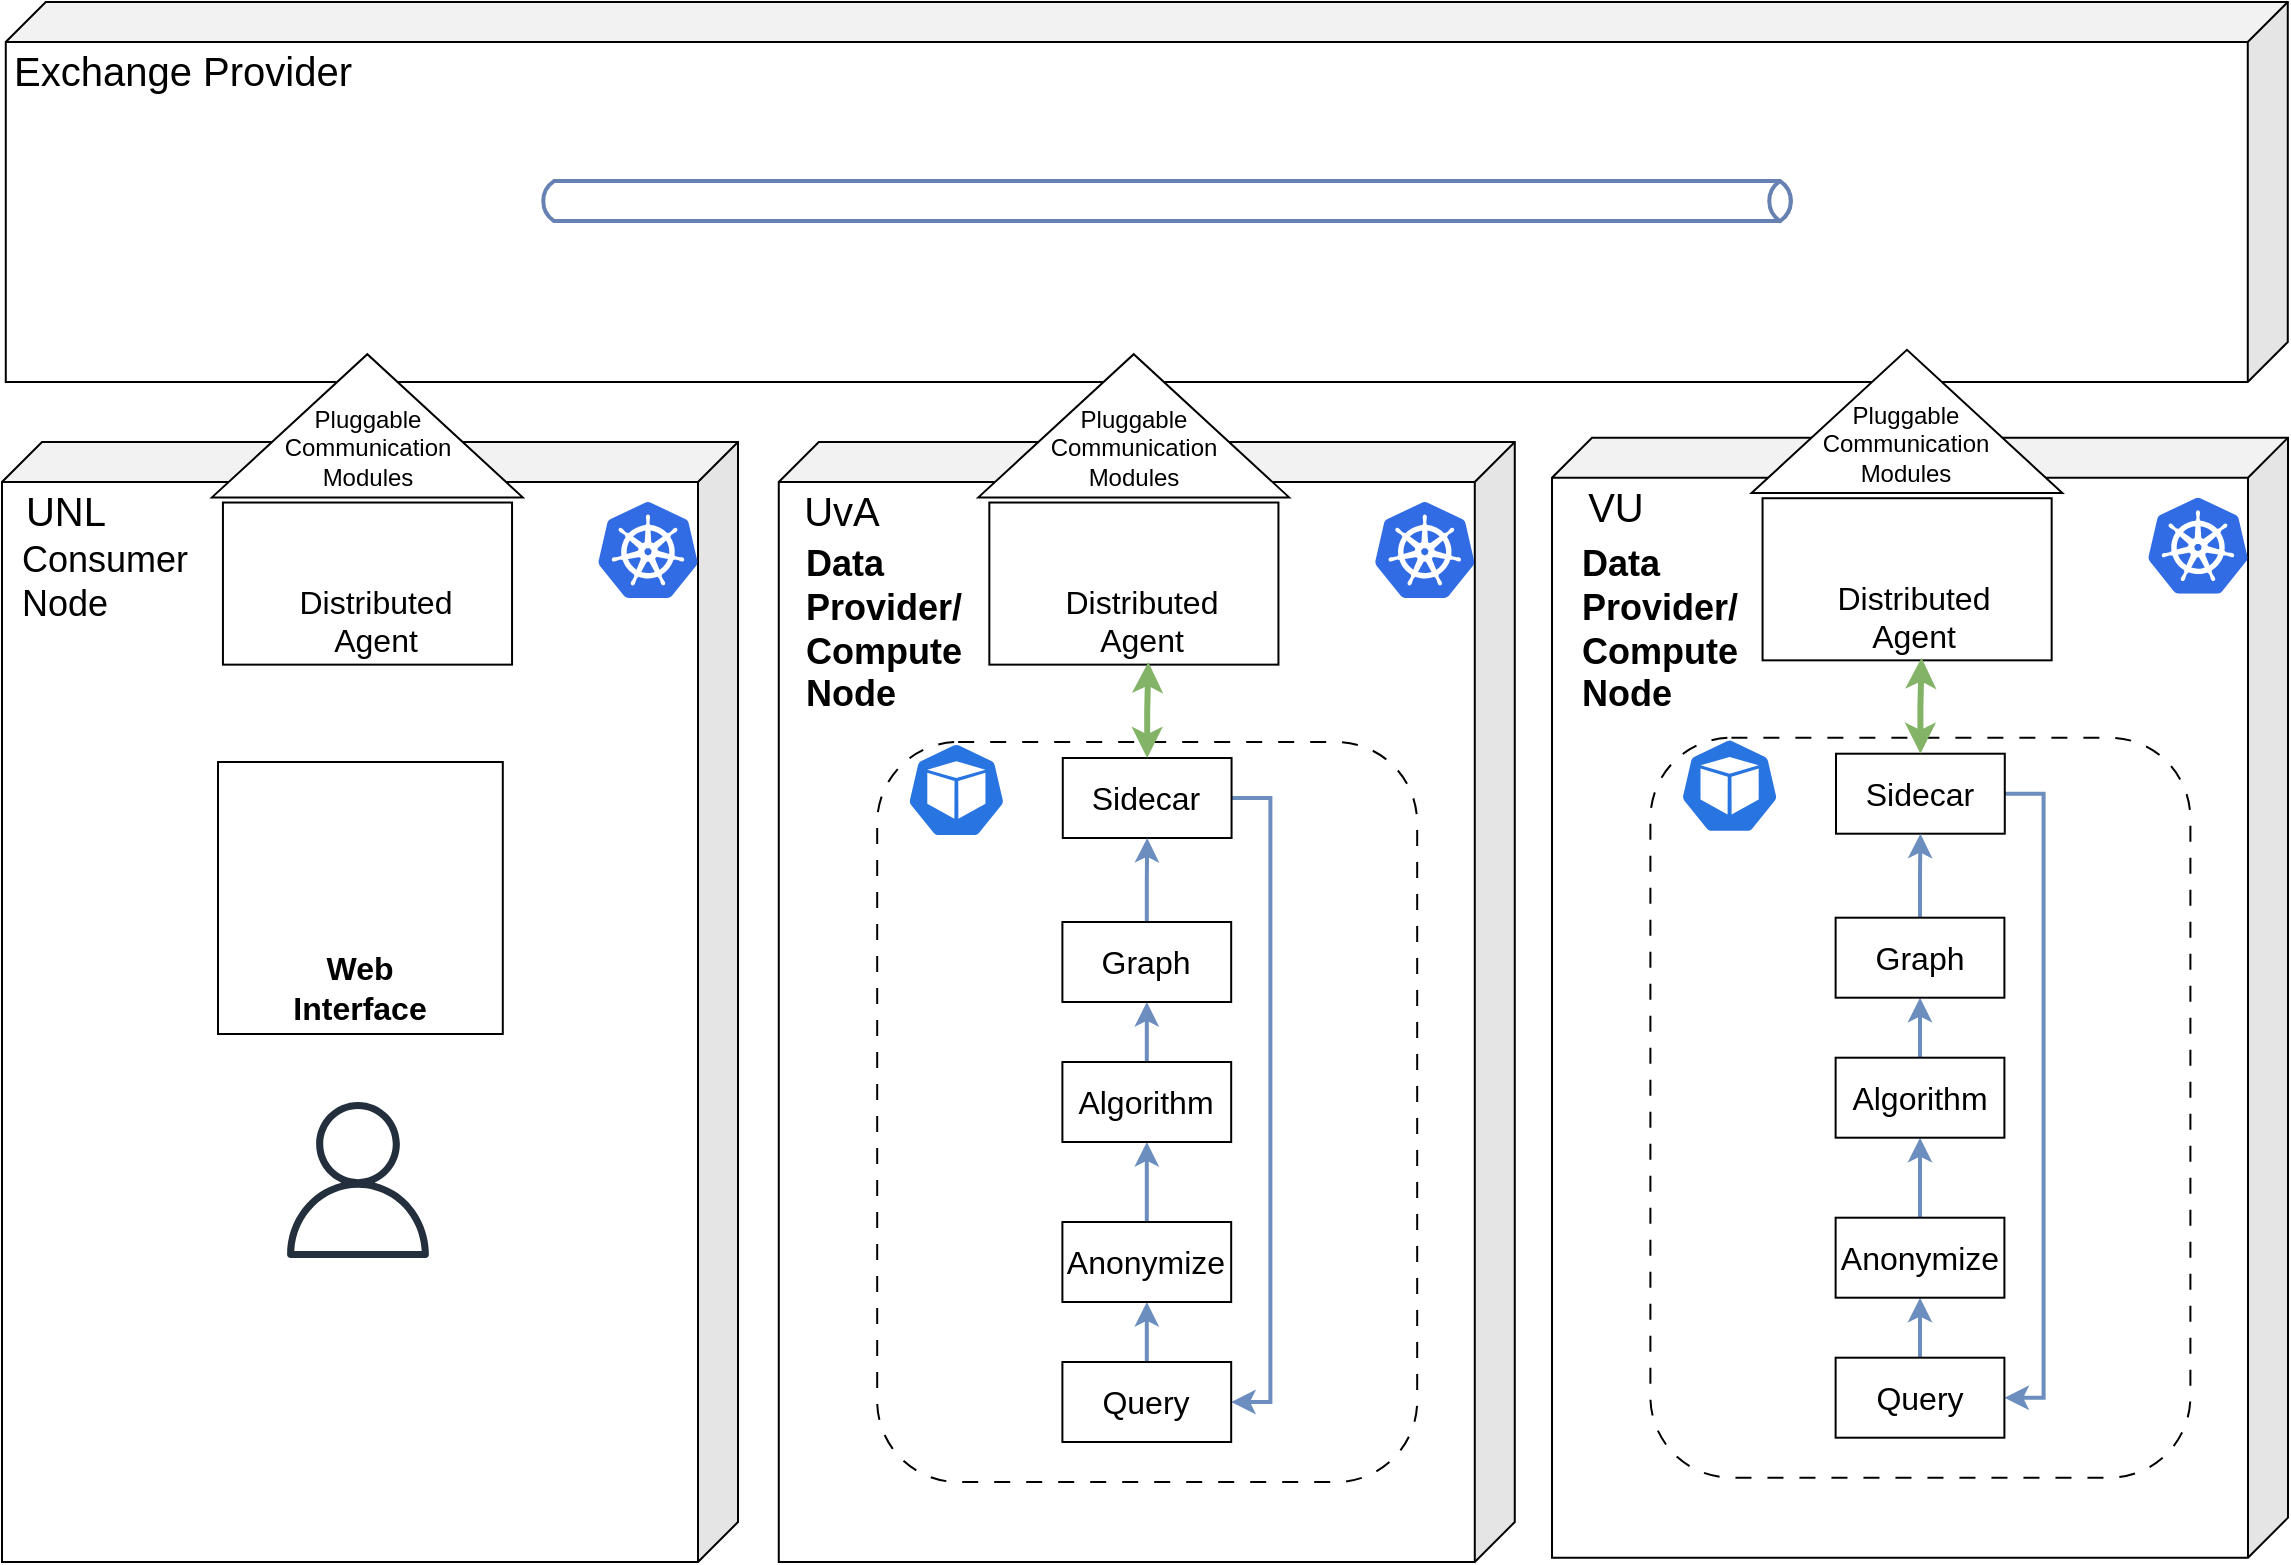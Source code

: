 <mxfile version="22.0.2" type="device">
  <diagram name="Page-1" id="VWLyBR6WL_vDLK74GmtO">
    <mxGraphModel dx="1200" dy="813" grid="1" gridSize="10" guides="1" tooltips="1" connect="1" arrows="1" fold="1" page="1" pageScale="1" pageWidth="1169" pageHeight="827" math="0" shadow="0">
      <root>
        <mxCell id="0" />
        <object label="full" id="4W7vb-_gK_N_zVpGkKDe-186">
          <mxCell parent="0" />
        </object>
        <mxCell id="4W7vb-_gK_N_zVpGkKDe-187" value="" style="group;movable=1;resizable=1;rotatable=1;deletable=1;editable=1;locked=0;connectable=1;" parent="4W7vb-_gK_N_zVpGkKDe-186" vertex="1" connectable="0">
          <mxGeometry x="13.89" y="20" width="1141" height="190" as="geometry" />
        </mxCell>
        <mxCell id="4W7vb-_gK_N_zVpGkKDe-188" value="" style="shape=cube;whiteSpace=wrap;html=1;boundedLbl=1;backgroundOutline=1;darkOpacity=0.05;darkOpacity2=0.1;flipH=1;" parent="4W7vb-_gK_N_zVpGkKDe-187" vertex="1">
          <mxGeometry width="1141" height="190" as="geometry" />
        </mxCell>
        <mxCell id="4W7vb-_gK_N_zVpGkKDe-189" value="&lt;font style=&quot;font-size: 20px;&quot;&gt;Exchange Provider&lt;/font&gt;" style="text;html=1;strokeColor=none;fillColor=none;align=center;verticalAlign=middle;whiteSpace=wrap;rounded=0;" parent="4W7vb-_gK_N_zVpGkKDe-187" vertex="1">
          <mxGeometry y="30.003" width="177.112" height="7.308" as="geometry" />
        </mxCell>
        <mxCell id="4W7vb-_gK_N_zVpGkKDe-191" value="" style="group;movable=1;resizable=1;rotatable=1;deletable=1;editable=1;locked=0;connectable=1;" parent="4W7vb-_gK_N_zVpGkKDe-187" vertex="1" connectable="0">
          <mxGeometry x="266.11" y="78.24" width="629" height="71.76" as="geometry" />
        </mxCell>
        <mxCell id="4W7vb-_gK_N_zVpGkKDe-192" value="" style="shape=image;verticalLabelPosition=bottom;labelBackgroundColor=default;verticalAlign=top;aspect=fixed;imageAspect=0;image=https://irt-website-cms.azurewebsites.net/media/original_images/RabbitMQ-Logo.wine.png;" parent="4W7vb-_gK_N_zVpGkKDe-191" vertex="1">
          <mxGeometry x="210" y="37.94" width="138.846" height="29.275" as="geometry" />
        </mxCell>
        <mxCell id="4W7vb-_gK_N_zVpGkKDe-195" value="" style="html=1;outlineConnect=0;fillColor=none;strokeColor=#6881B3;gradientColor=none;gradientDirection=north;strokeWidth=2;shape=mxgraph.networks.bus;gradientColor=none;gradientDirection=north;fontColor=#ffffff;perimeter=backbonePerimeter;backboneSize=20;movable=1;resizable=1;rotatable=1;deletable=1;editable=1;locked=0;connectable=1;" parent="4W7vb-_gK_N_zVpGkKDe-187" vertex="1">
          <mxGeometry x="266.11" y="70.0" width="629" height="59.096" as="geometry" />
        </mxCell>
        <mxCell id="4W7vb-_gK_N_zVpGkKDe-214" value="" style="shape=cube;whiteSpace=wrap;html=1;boundedLbl=1;backgroundOutline=1;darkOpacity=0.05;darkOpacity2=0.1;flipH=1;" parent="4W7vb-_gK_N_zVpGkKDe-186" vertex="1">
          <mxGeometry x="12" y="240" width="368" height="560" as="geometry" />
        </mxCell>
        <mxCell id="4W7vb-_gK_N_zVpGkKDe-218" value="&lt;font style=&quot;font-size: 20px;&quot;&gt;UNL&lt;/font&gt;" style="text;html=1;strokeColor=none;fillColor=none;align=center;verticalAlign=middle;whiteSpace=wrap;rounded=0;" parent="4W7vb-_gK_N_zVpGkKDe-186" vertex="1">
          <mxGeometry x="21.88" y="270" width="44.11" height="7.31" as="geometry" />
        </mxCell>
        <mxCell id="4W7vb-_gK_N_zVpGkKDe-239" value="" style="image;sketch=0;aspect=fixed;html=1;points=[];align=center;fontSize=12;image=img/lib/mscae/Kubernetes.svg;" parent="4W7vb-_gK_N_zVpGkKDe-186" vertex="1">
          <mxGeometry x="310" y="270" width="50" height="48" as="geometry" />
        </mxCell>
        <mxCell id="T8rqHu9YziMsXCaHmrip-1" value="&lt;span style=&quot;font-weight: normal; font-size: 18px;&quot;&gt;&lt;font style=&quot;font-size: 18px;&quot;&gt;Consumer&lt;br style=&quot;font-size: 18px;&quot;&gt;Node&lt;/font&gt;&lt;/span&gt;" style="text;html=1;align=left;verticalAlign=middle;resizable=0;points=[];autosize=1;strokeColor=none;fillColor=none;fontStyle=1;fontSize=18;" parent="4W7vb-_gK_N_zVpGkKDe-186" vertex="1">
          <mxGeometry x="19.88" y="280.14" width="110" height="60" as="geometry" />
        </mxCell>
        <mxCell id="4W7vb-_gK_N_zVpGkKDe-215" value="" style="group" parent="4W7vb-_gK_N_zVpGkKDe-186" vertex="1" connectable="0">
          <mxGeometry x="120.96" y="194.15" width="147.407" height="75.483" as="geometry" />
        </mxCell>
        <mxCell id="4W7vb-_gK_N_zVpGkKDe-216" value="" style="triangle;whiteSpace=wrap;html=1;rotation=-90;" parent="4W7vb-_gK_N_zVpGkKDe-215" vertex="1">
          <mxGeometry x="37.905" y="-39.961" width="71.598" height="155.406" as="geometry" />
        </mxCell>
        <mxCell id="4W7vb-_gK_N_zVpGkKDe-217" value="&lt;font style=&quot;font-size: 12px;&quot;&gt;Pluggable&lt;br&gt;Communication Modules&lt;/font&gt;" style="text;html=1;strokeColor=none;fillColor=none;align=center;verticalAlign=middle;whiteSpace=wrap;rounded=0;" parent="4W7vb-_gK_N_zVpGkKDe-215" vertex="1">
          <mxGeometry x="49.641" y="36.367" width="48.133" height="25.372" as="geometry" />
        </mxCell>
        <mxCell id="4W7vb-_gK_N_zVpGkKDe-229" value="" style="group" parent="4W7vb-_gK_N_zVpGkKDe-186" vertex="1" connectable="0">
          <mxGeometry x="150.546" y="268.576" width="120.484" height="84.574" as="geometry" />
        </mxCell>
        <mxCell id="4W7vb-_gK_N_zVpGkKDe-230" value="" style="shape=image;verticalLabelPosition=bottom;labelBackgroundColor=default;verticalAlign=top;aspect=fixed;imageAspect=0;image=https://download.logo.wine/logo/Go_(programming_language)/Go_(programming_language)-Logo.wine.png;fontSize=16;" parent="4W7vb-_gK_N_zVpGkKDe-229" vertex="1">
          <mxGeometry width="82.227" height="54.815" as="geometry" />
        </mxCell>
        <mxCell id="4W7vb-_gK_N_zVpGkKDe-232" value="" style="rounded=0;whiteSpace=wrap;html=1;fontColor=#000000;labelBackgroundColor=none;fillColor=none;" parent="4W7vb-_gK_N_zVpGkKDe-229" vertex="1">
          <mxGeometry x="-28.077" y="1.691" width="144.551" height="81.056" as="geometry" />
        </mxCell>
        <mxCell id="4W7vb-_gK_N_zVpGkKDe-231" value="&lt;span style=&quot;font-size: 16px; background-color: rgb(255, 255, 255);&quot;&gt;Distributed Agent&lt;/span&gt;" style="text;whiteSpace=wrap;html=1;align=center;" parent="4W7vb-_gK_N_zVpGkKDe-229" vertex="1">
          <mxGeometry x="8.022" y="35.287" width="80.221" height="42.287" as="geometry" />
        </mxCell>
        <mxCell id="T8rqHu9YziMsXCaHmrip-8" value="" style="rounded=0;whiteSpace=wrap;html=1;fontColor=#000000;labelBackgroundColor=none;fillColor=none;" parent="4W7vb-_gK_N_zVpGkKDe-186" vertex="1">
          <mxGeometry x="120" y="400" width="142.4" height="136" as="geometry" />
        </mxCell>
        <mxCell id="T8rqHu9YziMsXCaHmrip-9" value="" style="shape=cube;whiteSpace=wrap;html=1;boundedLbl=1;backgroundOutline=1;darkOpacity=0.05;darkOpacity2=0.1;flipH=1;" parent="4W7vb-_gK_N_zVpGkKDe-186" vertex="1">
          <mxGeometry x="400.39" y="240" width="368" height="560" as="geometry" />
        </mxCell>
        <mxCell id="T8rqHu9YziMsXCaHmrip-10" value="&lt;font style=&quot;font-size: 20px;&quot;&gt;UvA&lt;/font&gt;" style="text;html=1;strokeColor=none;fillColor=none;align=center;verticalAlign=middle;whiteSpace=wrap;rounded=0;" parent="4W7vb-_gK_N_zVpGkKDe-186" vertex="1">
          <mxGeometry x="410.27" y="270" width="44.11" height="7.31" as="geometry" />
        </mxCell>
        <mxCell id="T8rqHu9YziMsXCaHmrip-11" value="" style="image;sketch=0;aspect=fixed;html=1;points=[];align=center;fontSize=12;image=img/lib/mscae/Kubernetes.svg;" parent="4W7vb-_gK_N_zVpGkKDe-186" vertex="1">
          <mxGeometry x="698.39" y="270" width="50" height="48" as="geometry" />
        </mxCell>
        <mxCell id="T8rqHu9YziMsXCaHmrip-12" value="" style="sketch=0;html=1;dashed=0;whitespace=wrap;fillColor=#2875E2;strokeColor=#ffffff;points=[[0.005,0.63,0],[0.1,0.2,0],[0.9,0.2,0],[0.5,0,0],[0.995,0.63,0],[0.72,0.99,0],[0.5,1,0],[0.28,0.99,0]];verticalLabelPosition=bottom;align=center;verticalAlign=top;shape=mxgraph.kubernetes.icon;prIcon=pod" parent="4W7vb-_gK_N_zVpGkKDe-186" vertex="1">
          <mxGeometry x="464.19" y="390" width="50" height="48" as="geometry" />
        </mxCell>
        <mxCell id="T8rqHu9YziMsXCaHmrip-15" value="&lt;span style=&quot;&quot;&gt;&lt;font style=&quot;font-size: 18px;&quot;&gt;Data&lt;br&gt;Provider/&lt;br&gt;Compute&lt;br style=&quot;&quot;&gt;Node&lt;/font&gt;&lt;/span&gt;" style="text;html=1;align=left;verticalAlign=middle;resizable=0;points=[];autosize=1;strokeColor=none;fillColor=none;fontStyle=1;fontSize=18;" parent="4W7vb-_gK_N_zVpGkKDe-186" vertex="1">
          <mxGeometry x="412.27" y="284.14" width="100" height="100" as="geometry" />
        </mxCell>
        <mxCell id="T8rqHu9YziMsXCaHmrip-16" value="" style="group" parent="4W7vb-_gK_N_zVpGkKDe-186" vertex="1" connectable="0">
          <mxGeometry x="518.96" y="194.15" width="147.407" height="75.483" as="geometry" />
        </mxCell>
        <mxCell id="T8rqHu9YziMsXCaHmrip-17" value="" style="triangle;whiteSpace=wrap;html=1;rotation=-90;" parent="T8rqHu9YziMsXCaHmrip-16" vertex="1">
          <mxGeometry x="23.105" y="-39.961" width="71.598" height="155.406" as="geometry" />
        </mxCell>
        <mxCell id="T8rqHu9YziMsXCaHmrip-18" value="&lt;font style=&quot;font-size: 12px;&quot;&gt;Pluggable&lt;br&gt;Communication Modules&lt;/font&gt;" style="text;html=1;strokeColor=none;fillColor=none;align=center;verticalAlign=middle;whiteSpace=wrap;rounded=0;" parent="T8rqHu9YziMsXCaHmrip-16" vertex="1">
          <mxGeometry x="34.841" y="36.367" width="48.133" height="25.372" as="geometry" />
        </mxCell>
        <mxCell id="T8rqHu9YziMsXCaHmrip-19" value="" style="group" parent="4W7vb-_gK_N_zVpGkKDe-186" vertex="1" connectable="0">
          <mxGeometry x="533.746" y="268.576" width="120.484" height="84.574" as="geometry" />
        </mxCell>
        <mxCell id="T8rqHu9YziMsXCaHmrip-20" value="" style="shape=image;verticalLabelPosition=bottom;labelBackgroundColor=default;verticalAlign=top;aspect=fixed;imageAspect=0;image=https://download.logo.wine/logo/Go_(programming_language)/Go_(programming_language)-Logo.wine.png;fontSize=16;" parent="T8rqHu9YziMsXCaHmrip-19" vertex="1">
          <mxGeometry width="82.227" height="54.815" as="geometry" />
        </mxCell>
        <mxCell id="T8rqHu9YziMsXCaHmrip-21" value="" style="rounded=0;whiteSpace=wrap;html=1;fontColor=#000000;labelBackgroundColor=none;fillColor=none;" parent="T8rqHu9YziMsXCaHmrip-19" vertex="1">
          <mxGeometry x="-28.077" y="1.691" width="144.551" height="81.056" as="geometry" />
        </mxCell>
        <mxCell id="T8rqHu9YziMsXCaHmrip-22" value="&lt;span style=&quot;font-size: 16px; background-color: rgb(255, 255, 255);&quot;&gt;Distributed Agent&lt;/span&gt;" style="text;whiteSpace=wrap;html=1;align=center;" parent="T8rqHu9YziMsXCaHmrip-19" vertex="1">
          <mxGeometry x="8.022" y="35.287" width="80.221" height="42.287" as="geometry" />
        </mxCell>
        <mxCell id="T8rqHu9YziMsXCaHmrip-24" value="" style="rounded=1;whiteSpace=wrap;html=1;fillColor=none;dashed=1;dashPattern=8 8;" parent="4W7vb-_gK_N_zVpGkKDe-186" vertex="1">
          <mxGeometry x="449.59" y="390" width="270" height="370" as="geometry" />
        </mxCell>
        <mxCell id="T8rqHu9YziMsXCaHmrip-34" style="edgeStyle=orthogonalEdgeStyle;rounded=0;orthogonalLoop=1;jettySize=auto;html=1;entryX=1;entryY=0.5;entryDx=0;entryDy=0;fillColor=#dae8fc;strokeColor=#6c8ebf;strokeWidth=2;" parent="4W7vb-_gK_N_zVpGkKDe-186" source="T8rqHu9YziMsXCaHmrip-25" target="T8rqHu9YziMsXCaHmrip-26" edge="1">
          <mxGeometry relative="1" as="geometry">
            <Array as="points">
              <mxPoint x="646.2" y="418" />
              <mxPoint x="646.2" y="720" />
            </Array>
          </mxGeometry>
        </mxCell>
        <mxCell id="T8rqHu9YziMsXCaHmrip-25" value="&lt;font style=&quot;font-size: 16px;&quot;&gt;Sidecar&lt;/font&gt;" style="rounded=0;whiteSpace=wrap;html=1;" parent="4W7vb-_gK_N_zVpGkKDe-186" vertex="1">
          <mxGeometry x="542.39" y="398" width="84.39" height="40" as="geometry" />
        </mxCell>
        <mxCell id="T8rqHu9YziMsXCaHmrip-30" style="edgeStyle=orthogonalEdgeStyle;rounded=0;orthogonalLoop=1;jettySize=auto;html=1;entryX=0.5;entryY=1;entryDx=0;entryDy=0;fillColor=#dae8fc;strokeColor=#6c8ebf;strokeWidth=2;" parent="4W7vb-_gK_N_zVpGkKDe-186" source="T8rqHu9YziMsXCaHmrip-26" target="T8rqHu9YziMsXCaHmrip-27" edge="1">
          <mxGeometry relative="1" as="geometry" />
        </mxCell>
        <mxCell id="T8rqHu9YziMsXCaHmrip-26" value="&lt;font style=&quot;font-size: 16px;&quot;&gt;Query&lt;/font&gt;" style="rounded=0;whiteSpace=wrap;html=1;" parent="4W7vb-_gK_N_zVpGkKDe-186" vertex="1">
          <mxGeometry x="542.2" y="700" width="84.39" height="40" as="geometry" />
        </mxCell>
        <mxCell id="T8rqHu9YziMsXCaHmrip-31" style="edgeStyle=orthogonalEdgeStyle;rounded=0;orthogonalLoop=1;jettySize=auto;html=1;entryX=0.5;entryY=1;entryDx=0;entryDy=0;fillColor=#dae8fc;strokeColor=#6c8ebf;strokeWidth=2;" parent="4W7vb-_gK_N_zVpGkKDe-186" source="T8rqHu9YziMsXCaHmrip-27" target="T8rqHu9YziMsXCaHmrip-28" edge="1">
          <mxGeometry relative="1" as="geometry" />
        </mxCell>
        <mxCell id="T8rqHu9YziMsXCaHmrip-27" value="&lt;font style=&quot;font-size: 16px;&quot;&gt;Anonymize&lt;/font&gt;" style="rounded=0;whiteSpace=wrap;html=1;" parent="4W7vb-_gK_N_zVpGkKDe-186" vertex="1">
          <mxGeometry x="542.2" y="630" width="84.39" height="40" as="geometry" />
        </mxCell>
        <mxCell id="T8rqHu9YziMsXCaHmrip-32" style="edgeStyle=orthogonalEdgeStyle;rounded=0;orthogonalLoop=1;jettySize=auto;html=1;entryX=0.5;entryY=1;entryDx=0;entryDy=0;fillColor=#dae8fc;strokeColor=#6c8ebf;strokeWidth=2;" parent="4W7vb-_gK_N_zVpGkKDe-186" source="T8rqHu9YziMsXCaHmrip-28" target="T8rqHu9YziMsXCaHmrip-29" edge="1">
          <mxGeometry relative="1" as="geometry" />
        </mxCell>
        <mxCell id="T8rqHu9YziMsXCaHmrip-28" value="&lt;font style=&quot;font-size: 16px;&quot;&gt;Algorithm&lt;/font&gt;" style="rounded=0;whiteSpace=wrap;html=1;" parent="4W7vb-_gK_N_zVpGkKDe-186" vertex="1">
          <mxGeometry x="542.2" y="550" width="84.39" height="40" as="geometry" />
        </mxCell>
        <mxCell id="T8rqHu9YziMsXCaHmrip-33" style="edgeStyle=orthogonalEdgeStyle;rounded=0;orthogonalLoop=1;jettySize=auto;html=1;fillColor=#dae8fc;strokeColor=#6c8ebf;strokeWidth=2;" parent="4W7vb-_gK_N_zVpGkKDe-186" source="T8rqHu9YziMsXCaHmrip-29" target="T8rqHu9YziMsXCaHmrip-25" edge="1">
          <mxGeometry relative="1" as="geometry" />
        </mxCell>
        <mxCell id="T8rqHu9YziMsXCaHmrip-29" value="&lt;font style=&quot;font-size: 16px;&quot;&gt;Graph&lt;/font&gt;" style="rounded=0;whiteSpace=wrap;html=1;" parent="4W7vb-_gK_N_zVpGkKDe-186" vertex="1">
          <mxGeometry x="542.2" y="480" width="84.39" height="40" as="geometry" />
        </mxCell>
        <mxCell id="T8rqHu9YziMsXCaHmrip-35" style="edgeStyle=orthogonalEdgeStyle;rounded=0;orthogonalLoop=1;jettySize=auto;html=1;entryX=0.55;entryY=0.984;entryDx=0;entryDy=0;entryPerimeter=0;startArrow=classic;startFill=1;strokeWidth=3;fillColor=#d5e8d4;strokeColor=#82b366;" parent="4W7vb-_gK_N_zVpGkKDe-186" source="T8rqHu9YziMsXCaHmrip-25" target="T8rqHu9YziMsXCaHmrip-21" edge="1">
          <mxGeometry relative="1" as="geometry" />
        </mxCell>
        <mxCell id="T8rqHu9YziMsXCaHmrip-36" value="" style="sketch=0;outlineConnect=0;fontColor=#232F3E;gradientColor=none;fillColor=#232F3D;strokeColor=none;dashed=0;verticalLabelPosition=bottom;verticalAlign=top;align=center;html=1;fontSize=12;fontStyle=0;aspect=fixed;pointerEvents=1;shape=mxgraph.aws4.user;" parent="4W7vb-_gK_N_zVpGkKDe-186" vertex="1">
          <mxGeometry x="151" y="570" width="78" height="78" as="geometry" />
        </mxCell>
        <mxCell id="T8rqHu9YziMsXCaHmrip-39" value="" style="group" parent="4W7vb-_gK_N_zVpGkKDe-186" vertex="1" connectable="0">
          <mxGeometry x="130.69" y="407.61" width="121.03" height="120.77" as="geometry" />
        </mxCell>
        <mxCell id="T8rqHu9YziMsXCaHmrip-37" value="" style="shape=image;verticalLabelPosition=bottom;labelBackgroundColor=default;verticalAlign=top;aspect=fixed;imageAspect=0;image=https://cdn.freebiesupply.com/logos/thumbs/2x/vue-9-logo.png;" parent="T8rqHu9YziMsXCaHmrip-39" vertex="1">
          <mxGeometry width="121.03" height="90.77" as="geometry" />
        </mxCell>
        <mxCell id="T8rqHu9YziMsXCaHmrip-38" value="Web&lt;br&gt;Interface" style="text;html=1;strokeColor=none;fillColor=none;align=center;verticalAlign=middle;whiteSpace=wrap;rounded=0;fontSize=16;fontStyle=1" parent="T8rqHu9YziMsXCaHmrip-39" vertex="1">
          <mxGeometry x="30.52" y="90.77" width="60" height="30" as="geometry" />
        </mxCell>
        <mxCell id="T8rqHu9YziMsXCaHmrip-63" value="" style="shape=cube;whiteSpace=wrap;html=1;boundedLbl=1;backgroundOutline=1;darkOpacity=0.05;darkOpacity2=0.1;flipH=1;" parent="4W7vb-_gK_N_zVpGkKDe-186" vertex="1">
          <mxGeometry x="787" y="237.85" width="368" height="560" as="geometry" />
        </mxCell>
        <mxCell id="T8rqHu9YziMsXCaHmrip-64" value="&lt;font style=&quot;font-size: 20px;&quot;&gt;VU&lt;/font&gt;" style="text;html=1;strokeColor=none;fillColor=none;align=center;verticalAlign=middle;whiteSpace=wrap;rounded=0;" parent="4W7vb-_gK_N_zVpGkKDe-186" vertex="1">
          <mxGeometry x="796.88" y="267.85" width="44.11" height="7.31" as="geometry" />
        </mxCell>
        <mxCell id="T8rqHu9YziMsXCaHmrip-65" value="" style="image;sketch=0;aspect=fixed;html=1;points=[];align=center;fontSize=12;image=img/lib/mscae/Kubernetes.svg;" parent="4W7vb-_gK_N_zVpGkKDe-186" vertex="1">
          <mxGeometry x="1085" y="267.85" width="50" height="48" as="geometry" />
        </mxCell>
        <mxCell id="T8rqHu9YziMsXCaHmrip-66" value="" style="sketch=0;html=1;dashed=0;whitespace=wrap;fillColor=#2875E2;strokeColor=#ffffff;points=[[0.005,0.63,0],[0.1,0.2,0],[0.9,0.2,0],[0.5,0,0],[0.995,0.63,0],[0.72,0.99,0],[0.5,1,0],[0.28,0.99,0]];verticalLabelPosition=bottom;align=center;verticalAlign=top;shape=mxgraph.kubernetes.icon;prIcon=pod" parent="4W7vb-_gK_N_zVpGkKDe-186" vertex="1">
          <mxGeometry x="850.8" y="387.85" width="50" height="48" as="geometry" />
        </mxCell>
        <mxCell id="T8rqHu9YziMsXCaHmrip-68" value="" style="group" parent="4W7vb-_gK_N_zVpGkKDe-186" vertex="1" connectable="0">
          <mxGeometry x="890.77" y="192" width="147.407" height="75.483" as="geometry" />
        </mxCell>
        <mxCell id="T8rqHu9YziMsXCaHmrip-69" value="" style="triangle;whiteSpace=wrap;html=1;rotation=-90;" parent="T8rqHu9YziMsXCaHmrip-68" vertex="1">
          <mxGeometry x="37.905" y="-39.961" width="71.598" height="155.406" as="geometry" />
        </mxCell>
        <mxCell id="T8rqHu9YziMsXCaHmrip-70" value="&lt;font style=&quot;font-size: 12px;&quot;&gt;Pluggable&lt;br&gt;Communication Modules&lt;/font&gt;" style="text;html=1;strokeColor=none;fillColor=none;align=center;verticalAlign=middle;whiteSpace=wrap;rounded=0;" parent="T8rqHu9YziMsXCaHmrip-68" vertex="1">
          <mxGeometry x="49.641" y="36.367" width="48.133" height="25.372" as="geometry" />
        </mxCell>
        <mxCell id="T8rqHu9YziMsXCaHmrip-71" value="" style="group" parent="4W7vb-_gK_N_zVpGkKDe-186" vertex="1" connectable="0">
          <mxGeometry x="920.356" y="266.426" width="120.484" height="84.574" as="geometry" />
        </mxCell>
        <mxCell id="T8rqHu9YziMsXCaHmrip-72" value="" style="shape=image;verticalLabelPosition=bottom;labelBackgroundColor=default;verticalAlign=top;aspect=fixed;imageAspect=0;image=https://download.logo.wine/logo/Go_(programming_language)/Go_(programming_language)-Logo.wine.png;fontSize=16;" parent="T8rqHu9YziMsXCaHmrip-71" vertex="1">
          <mxGeometry width="82.227" height="54.815" as="geometry" />
        </mxCell>
        <mxCell id="T8rqHu9YziMsXCaHmrip-73" value="" style="rounded=0;whiteSpace=wrap;html=1;fontColor=#000000;labelBackgroundColor=none;fillColor=none;" parent="T8rqHu9YziMsXCaHmrip-71" vertex="1">
          <mxGeometry x="-28.077" y="1.691" width="144.551" height="81.056" as="geometry" />
        </mxCell>
        <mxCell id="T8rqHu9YziMsXCaHmrip-74" value="&lt;span style=&quot;font-size: 16px; background-color: rgb(255, 255, 255);&quot;&gt;Distributed Agent&lt;/span&gt;" style="text;whiteSpace=wrap;html=1;align=center;" parent="T8rqHu9YziMsXCaHmrip-71" vertex="1">
          <mxGeometry x="8.022" y="35.287" width="80.221" height="42.287" as="geometry" />
        </mxCell>
        <mxCell id="T8rqHu9YziMsXCaHmrip-75" value="" style="rounded=1;whiteSpace=wrap;html=1;fillColor=none;dashed=1;dashPattern=8 8;" parent="4W7vb-_gK_N_zVpGkKDe-186" vertex="1">
          <mxGeometry x="836.2" y="387.85" width="270" height="370" as="geometry" />
        </mxCell>
        <mxCell id="T8rqHu9YziMsXCaHmrip-76" style="edgeStyle=orthogonalEdgeStyle;rounded=0;orthogonalLoop=1;jettySize=auto;html=1;entryX=1;entryY=0.5;entryDx=0;entryDy=0;strokeWidth=2;fillColor=#dae8fc;strokeColor=#6c8ebf;" parent="4W7vb-_gK_N_zVpGkKDe-186" source="T8rqHu9YziMsXCaHmrip-77" target="T8rqHu9YziMsXCaHmrip-79" edge="1">
          <mxGeometry relative="1" as="geometry">
            <Array as="points">
              <mxPoint x="1032.81" y="415.85" />
              <mxPoint x="1032.81" y="717.85" />
            </Array>
          </mxGeometry>
        </mxCell>
        <mxCell id="T8rqHu9YziMsXCaHmrip-77" value="&lt;font style=&quot;font-size: 16px;&quot;&gt;Sidecar&lt;/font&gt;" style="rounded=0;whiteSpace=wrap;html=1;" parent="4W7vb-_gK_N_zVpGkKDe-186" vertex="1">
          <mxGeometry x="929.0" y="395.85" width="84.39" height="40" as="geometry" />
        </mxCell>
        <mxCell id="T8rqHu9YziMsXCaHmrip-78" style="edgeStyle=orthogonalEdgeStyle;rounded=0;orthogonalLoop=1;jettySize=auto;html=1;entryX=0.5;entryY=1;entryDx=0;entryDy=0;strokeWidth=2;fillColor=#dae8fc;strokeColor=#6c8ebf;" parent="4W7vb-_gK_N_zVpGkKDe-186" source="T8rqHu9YziMsXCaHmrip-79" target="T8rqHu9YziMsXCaHmrip-81" edge="1">
          <mxGeometry relative="1" as="geometry" />
        </mxCell>
        <mxCell id="T8rqHu9YziMsXCaHmrip-79" value="&lt;font style=&quot;font-size: 16px;&quot;&gt;Query&lt;/font&gt;" style="rounded=0;whiteSpace=wrap;html=1;" parent="4W7vb-_gK_N_zVpGkKDe-186" vertex="1">
          <mxGeometry x="928.81" y="697.85" width="84.39" height="40" as="geometry" />
        </mxCell>
        <mxCell id="T8rqHu9YziMsXCaHmrip-80" style="edgeStyle=orthogonalEdgeStyle;rounded=0;orthogonalLoop=1;jettySize=auto;html=1;entryX=0.5;entryY=1;entryDx=0;entryDy=0;strokeWidth=2;fillColor=#dae8fc;strokeColor=#6c8ebf;" parent="4W7vb-_gK_N_zVpGkKDe-186" source="T8rqHu9YziMsXCaHmrip-81" target="T8rqHu9YziMsXCaHmrip-83" edge="1">
          <mxGeometry relative="1" as="geometry" />
        </mxCell>
        <mxCell id="T8rqHu9YziMsXCaHmrip-81" value="&lt;font style=&quot;font-size: 16px;&quot;&gt;Anonymize&lt;/font&gt;" style="rounded=0;whiteSpace=wrap;html=1;" parent="4W7vb-_gK_N_zVpGkKDe-186" vertex="1">
          <mxGeometry x="928.81" y="627.85" width="84.39" height="40" as="geometry" />
        </mxCell>
        <mxCell id="T8rqHu9YziMsXCaHmrip-82" style="edgeStyle=orthogonalEdgeStyle;rounded=0;orthogonalLoop=1;jettySize=auto;html=1;entryX=0.5;entryY=1;entryDx=0;entryDy=0;strokeWidth=2;fillColor=#dae8fc;strokeColor=#6c8ebf;" parent="4W7vb-_gK_N_zVpGkKDe-186" source="T8rqHu9YziMsXCaHmrip-83" target="T8rqHu9YziMsXCaHmrip-85" edge="1">
          <mxGeometry relative="1" as="geometry" />
        </mxCell>
        <mxCell id="T8rqHu9YziMsXCaHmrip-83" value="&lt;font style=&quot;font-size: 16px;&quot;&gt;Algorithm&lt;/font&gt;" style="rounded=0;whiteSpace=wrap;html=1;" parent="4W7vb-_gK_N_zVpGkKDe-186" vertex="1">
          <mxGeometry x="928.81" y="547.85" width="84.39" height="40" as="geometry" />
        </mxCell>
        <mxCell id="T8rqHu9YziMsXCaHmrip-84" style="edgeStyle=orthogonalEdgeStyle;rounded=0;orthogonalLoop=1;jettySize=auto;html=1;strokeWidth=2;fillColor=#dae8fc;strokeColor=#6c8ebf;" parent="4W7vb-_gK_N_zVpGkKDe-186" source="T8rqHu9YziMsXCaHmrip-85" target="T8rqHu9YziMsXCaHmrip-77" edge="1">
          <mxGeometry relative="1" as="geometry" />
        </mxCell>
        <mxCell id="T8rqHu9YziMsXCaHmrip-85" value="&lt;font style=&quot;font-size: 16px;&quot;&gt;Graph&lt;/font&gt;" style="rounded=0;whiteSpace=wrap;html=1;" parent="4W7vb-_gK_N_zVpGkKDe-186" vertex="1">
          <mxGeometry x="928.81" y="477.85" width="84.39" height="40" as="geometry" />
        </mxCell>
        <mxCell id="T8rqHu9YziMsXCaHmrip-86" style="edgeStyle=orthogonalEdgeStyle;rounded=0;orthogonalLoop=1;jettySize=auto;html=1;entryX=0.55;entryY=0.984;entryDx=0;entryDy=0;entryPerimeter=0;startArrow=classic;startFill=1;strokeWidth=3;fillColor=#d5e8d4;strokeColor=#82b366;" parent="4W7vb-_gK_N_zVpGkKDe-186" source="T8rqHu9YziMsXCaHmrip-77" target="T8rqHu9YziMsXCaHmrip-73" edge="1">
          <mxGeometry relative="1" as="geometry" />
        </mxCell>
        <mxCell id="OVF_2Sb8l_KeOfu1petl-0" value="&lt;span style=&quot;font-size: 18px;&quot;&gt;&lt;font style=&quot;font-size: 18px;&quot;&gt;Data&lt;br&gt;Provider/&lt;br&gt;Compute&lt;br style=&quot;font-size: 18px;&quot;&gt;Node&lt;/font&gt;&lt;/span&gt;" style="text;html=1;align=left;verticalAlign=middle;resizable=0;points=[];autosize=1;strokeColor=none;fillColor=none;fontStyle=1;fontSize=18;" parent="4W7vb-_gK_N_zVpGkKDe-186" vertex="1">
          <mxGeometry x="800" y="284.14" width="100" height="100" as="geometry" />
        </mxCell>
      </root>
    </mxGraphModel>
  </diagram>
</mxfile>
